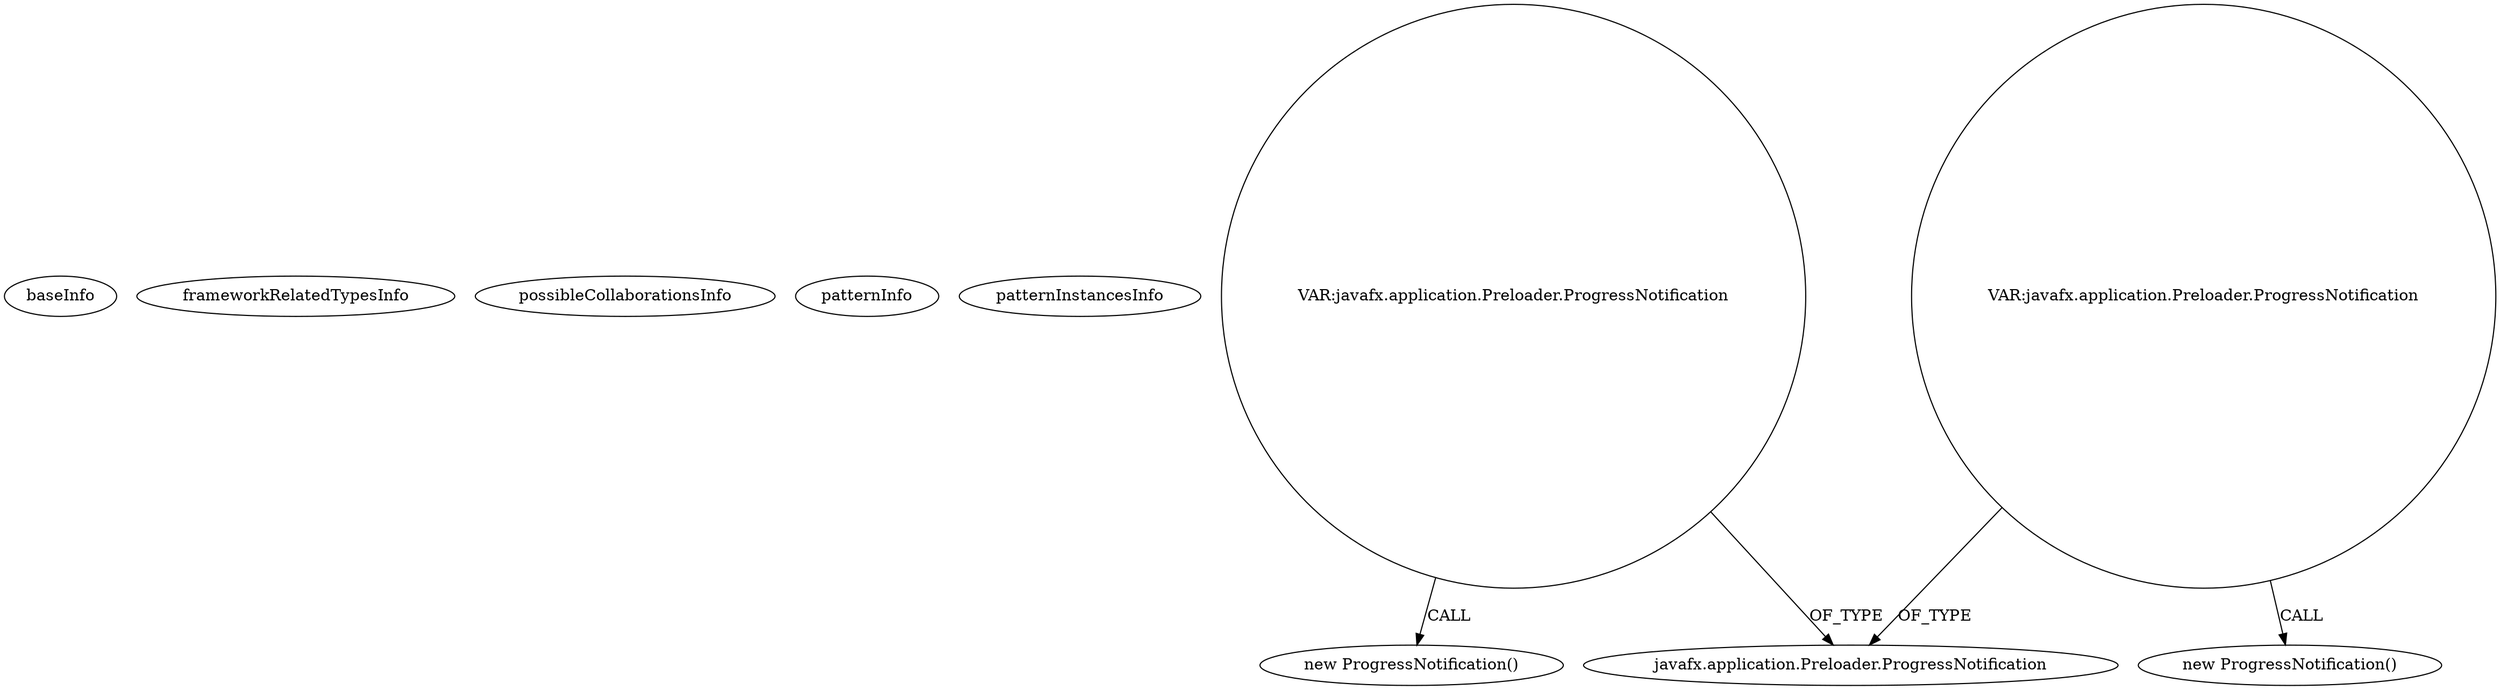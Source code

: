 digraph {
baseInfo[graphId=3663,category="pattern",isAnonymous=false,possibleRelation=false]
frameworkRelatedTypesInfo[]
possibleCollaborationsInfo[]
patternInfo[frequency=2.0,patternRootClient=null]
patternInstancesInfo[0="DC37-Super-Mario-Paint~/DC37-Super-Mario-Paint/Super-Mario-Paint-master/src/smp/SuperMarioPaint.java~SuperMarioPaint~262",1="DC37-Super-Mario-Paint~/DC37-Super-Mario-Paint/Super-Mario-Paint-master/src/smp/SuperMarioPaint.java~void longStart()~263"]
22[label="new ProgressNotification()",vertexType="CONSTRUCTOR_CALL",isFrameworkType=false]
23[label="VAR:javafx.application.Preloader.ProgressNotification",vertexType="VARIABLE_EXPRESION",isFrameworkType=false,shape=circle]
10[label="javafx.application.Preloader.ProgressNotification",vertexType="FRAMEWORK_CLASS_TYPE",isFrameworkType=false]
9[label="VAR:javafx.application.Preloader.ProgressNotification",vertexType="VARIABLE_EXPRESION",isFrameworkType=false,shape=circle]
8[label="new ProgressNotification()",vertexType="CONSTRUCTOR_CALL",isFrameworkType=false]
9->10[label="OF_TYPE"]
23->22[label="CALL"]
23->10[label="OF_TYPE"]
9->8[label="CALL"]
}
